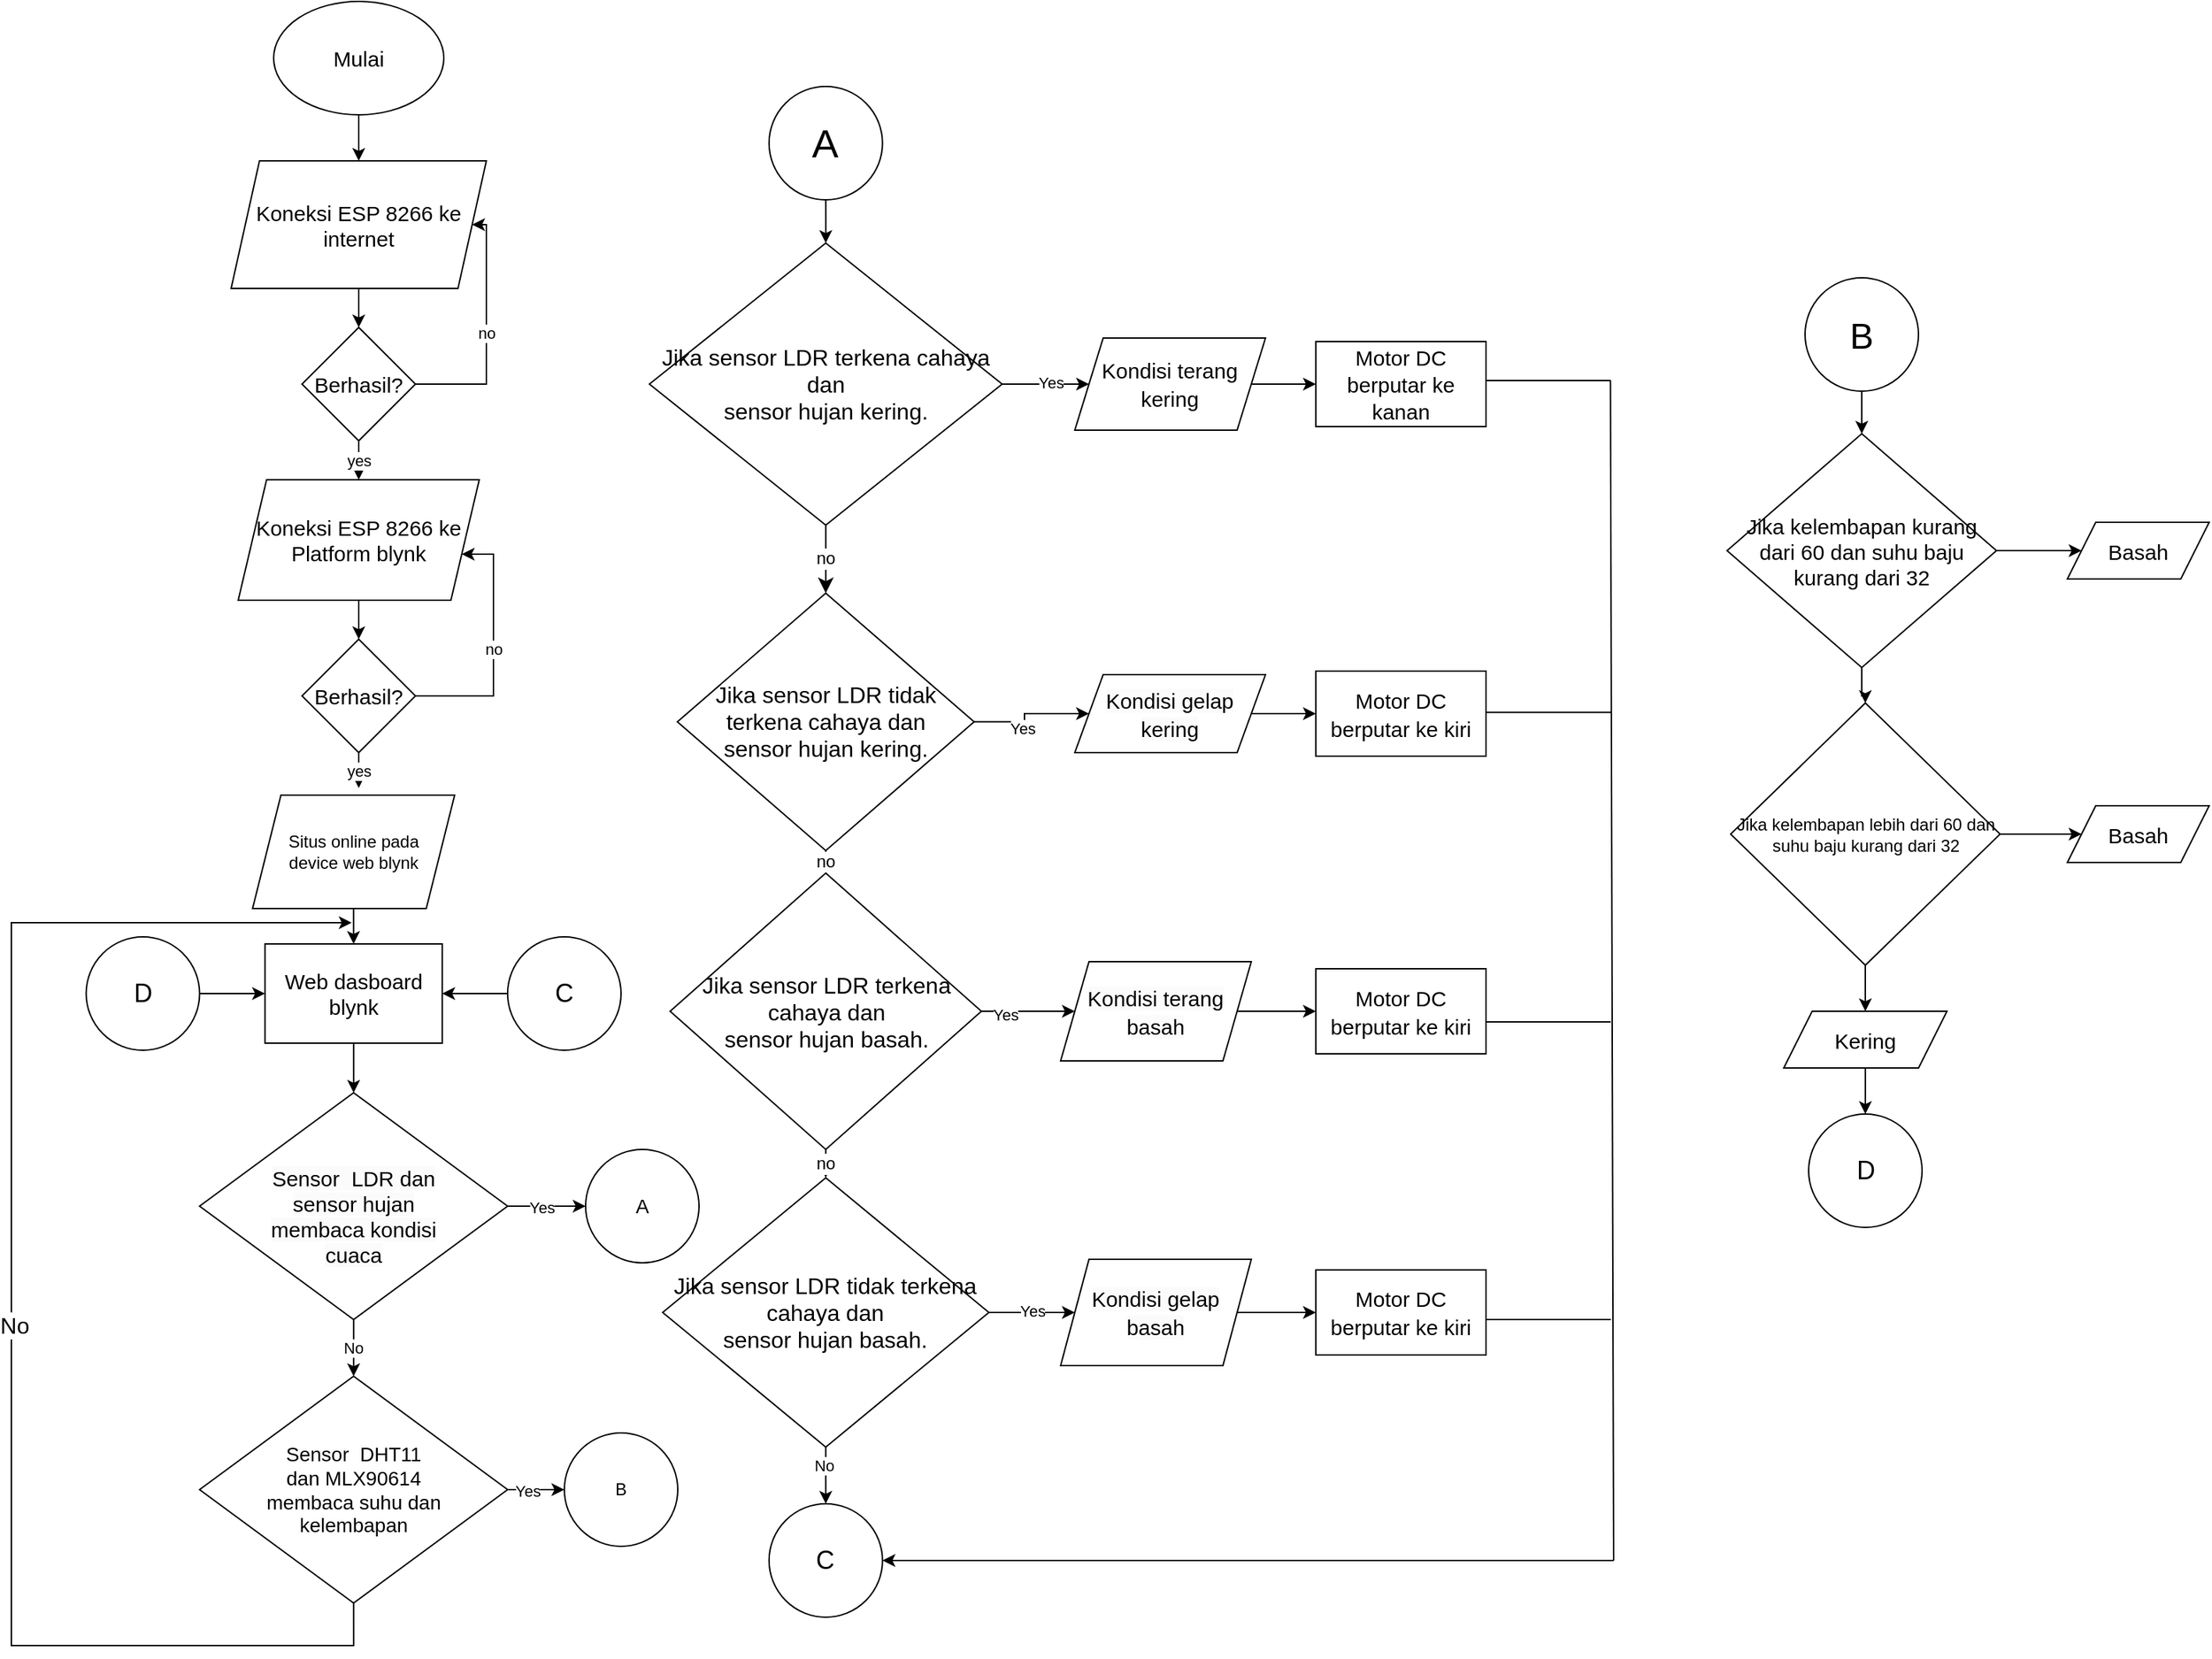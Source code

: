 <mxfile version="21.7.0" type="github">
  <diagram name="Page-1" id="zEenxiM1ftg-XQKxr-S7">
    <mxGraphModel dx="3078" dy="1210" grid="1" gridSize="10" guides="1" tooltips="1" connect="1" arrows="1" fold="1" page="1" pageScale="1" pageWidth="850" pageHeight="1100" math="0" shadow="0">
      <root>
        <mxCell id="0" />
        <mxCell id="1" parent="0" />
        <mxCell id="y-kRnRBMzpcOdpwqVINh-3" value="" style="edgeStyle=orthogonalEdgeStyle;rounded=0;orthogonalLoop=1;jettySize=auto;html=1;" parent="1" source="y-kRnRBMzpcOdpwqVINh-1" target="y-kRnRBMzpcOdpwqVINh-2" edge="1">
          <mxGeometry relative="1" as="geometry" />
        </mxCell>
        <mxCell id="y-kRnRBMzpcOdpwqVINh-1" value="&lt;font style=&quot;font-size: 15px;&quot;&gt;Mulai&lt;/font&gt;" style="ellipse;whiteSpace=wrap;html=1;" parent="1" vertex="1">
          <mxGeometry x="125" y="120" width="120" height="80" as="geometry" />
        </mxCell>
        <mxCell id="y-kRnRBMzpcOdpwqVINh-5" value="" style="edgeStyle=orthogonalEdgeStyle;rounded=0;orthogonalLoop=1;jettySize=auto;html=1;" parent="1" source="y-kRnRBMzpcOdpwqVINh-2" target="y-kRnRBMzpcOdpwqVINh-4" edge="1">
          <mxGeometry relative="1" as="geometry" />
        </mxCell>
        <mxCell id="y-kRnRBMzpcOdpwqVINh-2" value="&lt;font style=&quot;font-size: 15px;&quot;&gt;Koneksi ESP 8266 ke internet&lt;/font&gt;" style="shape=parallelogram;perimeter=parallelogramPerimeter;whiteSpace=wrap;html=1;fixedSize=1;" parent="1" vertex="1">
          <mxGeometry x="95" y="232.5" width="180" height="90" as="geometry" />
        </mxCell>
        <mxCell id="y-kRnRBMzpcOdpwqVINh-6" value="no" style="edgeStyle=orthogonalEdgeStyle;rounded=0;orthogonalLoop=1;jettySize=auto;html=1;entryX=1;entryY=0.5;entryDx=0;entryDy=0;" parent="1" source="y-kRnRBMzpcOdpwqVINh-4" target="y-kRnRBMzpcOdpwqVINh-2" edge="1">
          <mxGeometry relative="1" as="geometry">
            <mxPoint x="255" y="260" as="targetPoint" />
            <Array as="points">
              <mxPoint x="275" y="390" />
              <mxPoint x="275" y="278" />
            </Array>
          </mxGeometry>
        </mxCell>
        <mxCell id="y-kRnRBMzpcOdpwqVINh-8" value="yes" style="edgeStyle=orthogonalEdgeStyle;rounded=0;orthogonalLoop=1;jettySize=auto;html=1;" parent="1" source="y-kRnRBMzpcOdpwqVINh-4" target="y-kRnRBMzpcOdpwqVINh-7" edge="1">
          <mxGeometry relative="1" as="geometry" />
        </mxCell>
        <mxCell id="y-kRnRBMzpcOdpwqVINh-4" value="&lt;font style=&quot;font-size: 15px;&quot;&gt;Berhasil?&lt;/font&gt;" style="rhombus;whiteSpace=wrap;html=1;" parent="1" vertex="1">
          <mxGeometry x="145" y="350" width="80" height="80" as="geometry" />
        </mxCell>
        <mxCell id="y-kRnRBMzpcOdpwqVINh-10" value="" style="edgeStyle=orthogonalEdgeStyle;rounded=0;orthogonalLoop=1;jettySize=auto;html=1;" parent="1" source="y-kRnRBMzpcOdpwqVINh-7" target="y-kRnRBMzpcOdpwqVINh-9" edge="1">
          <mxGeometry relative="1" as="geometry" />
        </mxCell>
        <mxCell id="y-kRnRBMzpcOdpwqVINh-7" value="&lt;font style=&quot;font-size: 15px;&quot;&gt;Koneksi ESP 8266 ke Platform blynk&lt;/font&gt;" style="shape=parallelogram;perimeter=parallelogramPerimeter;whiteSpace=wrap;html=1;fixedSize=1;" parent="1" vertex="1">
          <mxGeometry x="100" y="457.5" width="170" height="85" as="geometry" />
        </mxCell>
        <mxCell id="y-kRnRBMzpcOdpwqVINh-11" value="no" style="edgeStyle=orthogonalEdgeStyle;rounded=0;orthogonalLoop=1;jettySize=auto;html=1;" parent="1" source="y-kRnRBMzpcOdpwqVINh-9" target="y-kRnRBMzpcOdpwqVINh-7" edge="1">
          <mxGeometry relative="1" as="geometry">
            <mxPoint x="295" y="500" as="targetPoint" />
            <Array as="points">
              <mxPoint x="280" y="610" />
              <mxPoint x="280" y="510" />
            </Array>
          </mxGeometry>
        </mxCell>
        <mxCell id="y-kRnRBMzpcOdpwqVINh-13" value="yes" style="edgeStyle=orthogonalEdgeStyle;rounded=0;orthogonalLoop=1;jettySize=auto;html=1;" parent="1" source="y-kRnRBMzpcOdpwqVINh-9" edge="1">
          <mxGeometry relative="1" as="geometry">
            <mxPoint x="185" y="675" as="targetPoint" />
          </mxGeometry>
        </mxCell>
        <mxCell id="y-kRnRBMzpcOdpwqVINh-9" value="&lt;font style=&quot;font-size: 15px;&quot;&gt;Berhasil?&lt;/font&gt;" style="rhombus;whiteSpace=wrap;html=1;" parent="1" vertex="1">
          <mxGeometry x="145" y="570" width="80" height="80" as="geometry" />
        </mxCell>
        <mxCell id="Hu6h2j4dnfVAz4pyyh7L-17" value="" style="edgeStyle=orthogonalEdgeStyle;rounded=0;orthogonalLoop=1;jettySize=auto;html=1;" parent="1" source="y-kRnRBMzpcOdpwqVINh-14" edge="1">
          <mxGeometry relative="1" as="geometry">
            <mxPoint x="181.4" y="890" as="targetPoint" />
          </mxGeometry>
        </mxCell>
        <mxCell id="y-kRnRBMzpcOdpwqVINh-14" value="&lt;font style=&quot;font-size: 15px;&quot;&gt;Web dasboard blynk&lt;/font&gt;" style="whiteSpace=wrap;html=1;" parent="1" vertex="1">
          <mxGeometry x="118.88" y="785" width="125" height="70" as="geometry" />
        </mxCell>
        <mxCell id="LXjlzk6qOp_CAhSYUygN-18" value="no" style="edgeStyle=none;curved=1;rounded=0;orthogonalLoop=1;jettySize=auto;html=1;fontSize=12;startSize=8;endSize=8;" parent="1" source="LXjlzk6qOp_CAhSYUygN-7" target="LXjlzk6qOp_CAhSYUygN-9" edge="1">
          <mxGeometry relative="1" as="geometry" />
        </mxCell>
        <mxCell id="kVnSp6W64oNAchR3ILVk-42" value="" style="edgeStyle=orthogonalEdgeStyle;rounded=0;orthogonalLoop=1;jettySize=auto;html=1;" parent="1" source="LXjlzk6qOp_CAhSYUygN-7" target="LXjlzk6qOp_CAhSYUygN-26" edge="1">
          <mxGeometry relative="1" as="geometry" />
        </mxCell>
        <mxCell id="_Yrf91hZ7ac_h7BNguDA-3" value="Yes" style="edgeLabel;html=1;align=center;verticalAlign=middle;resizable=0;points=[];" parent="kVnSp6W64oNAchR3ILVk-42" vertex="1" connectable="0">
          <mxGeometry x="0.093" y="1" relative="1" as="geometry">
            <mxPoint as="offset" />
          </mxGeometry>
        </mxCell>
        <mxCell id="LXjlzk6qOp_CAhSYUygN-7" value="&lt;font style=&quot;font-size: 16px;&quot;&gt;Jika sensor LDR terkena cahaya dan&lt;br&gt;sensor hujan kering.&lt;/font&gt;" style="rhombus;whiteSpace=wrap;html=1;rounded=0;fontSize=16;" parent="1" vertex="1">
          <mxGeometry x="390" y="290.5" width="248.75" height="199" as="geometry" />
        </mxCell>
        <mxCell id="LXjlzk6qOp_CAhSYUygN-19" value="no" style="edgeStyle=none;curved=1;rounded=0;orthogonalLoop=1;jettySize=auto;html=1;fontSize=12;startSize=8;endSize=8;" parent="1" source="LXjlzk6qOp_CAhSYUygN-9" target="LXjlzk6qOp_CAhSYUygN-10" edge="1">
          <mxGeometry relative="1" as="geometry" />
        </mxCell>
        <mxCell id="kVnSp6W64oNAchR3ILVk-43" value="" style="edgeStyle=orthogonalEdgeStyle;rounded=0;orthogonalLoop=1;jettySize=auto;html=1;" parent="1" source="LXjlzk6qOp_CAhSYUygN-9" target="LXjlzk6qOp_CAhSYUygN-28" edge="1">
          <mxGeometry relative="1" as="geometry" />
        </mxCell>
        <mxCell id="_Yrf91hZ7ac_h7BNguDA-4" value="Yes" style="edgeLabel;html=1;align=center;verticalAlign=middle;resizable=0;points=[];" parent="kVnSp6W64oNAchR3ILVk-43" vertex="1" connectable="0">
          <mxGeometry x="-0.216" y="-4" relative="1" as="geometry">
            <mxPoint as="offset" />
          </mxGeometry>
        </mxCell>
        <mxCell id="LXjlzk6qOp_CAhSYUygN-9" value="Jika sensor LDR tidak terkena cahaya dan&lt;br style=&quot;border-color: var(--border-color);&quot;&gt;sensor hujan kering." style="rhombus;whiteSpace=wrap;html=1;rounded=0;fontSize=16;" parent="1" vertex="1">
          <mxGeometry x="409.72" y="537.5" width="209.29" height="181.59" as="geometry" />
        </mxCell>
        <mxCell id="LXjlzk6qOp_CAhSYUygN-20" value="no" style="edgeStyle=none;curved=1;rounded=0;orthogonalLoop=1;jettySize=auto;html=1;fontSize=12;startSize=8;endSize=8;" parent="1" source="LXjlzk6qOp_CAhSYUygN-10" target="LXjlzk6qOp_CAhSYUygN-11" edge="1">
          <mxGeometry relative="1" as="geometry" />
        </mxCell>
        <mxCell id="kVnSp6W64oNAchR3ILVk-44" value="" style="edgeStyle=orthogonalEdgeStyle;rounded=0;orthogonalLoop=1;jettySize=auto;html=1;" parent="1" source="LXjlzk6qOp_CAhSYUygN-10" target="LXjlzk6qOp_CAhSYUygN-30" edge="1">
          <mxGeometry relative="1" as="geometry" />
        </mxCell>
        <mxCell id="_Yrf91hZ7ac_h7BNguDA-5" value="Yes" style="edgeLabel;html=1;align=center;verticalAlign=middle;resizable=0;points=[];" parent="kVnSp6W64oNAchR3ILVk-44" vertex="1" connectable="0">
          <mxGeometry x="-0.488" y="-2" relative="1" as="geometry">
            <mxPoint as="offset" />
          </mxGeometry>
        </mxCell>
        <mxCell id="LXjlzk6qOp_CAhSYUygN-10" value="Jika sensor LDR terkena cahaya dan&lt;br style=&quot;border-color: var(--border-color);&quot;&gt;sensor hujan basah." style="rhombus;whiteSpace=wrap;html=1;rounded=0;fontSize=16;" parent="1" vertex="1">
          <mxGeometry x="404.61" y="735" width="219.51" height="195" as="geometry" />
        </mxCell>
        <mxCell id="Hu6h2j4dnfVAz4pyyh7L-6" value="" style="edgeStyle=orthogonalEdgeStyle;rounded=0;orthogonalLoop=1;jettySize=auto;html=1;" parent="1" source="LXjlzk6qOp_CAhSYUygN-11" target="LXjlzk6qOp_CAhSYUygN-32" edge="1">
          <mxGeometry relative="1" as="geometry" />
        </mxCell>
        <mxCell id="Hu6h2j4dnfVAz4pyyh7L-7" value="Yes" style="edgeLabel;html=1;align=center;verticalAlign=middle;resizable=0;points=[];" parent="Hu6h2j4dnfVAz4pyyh7L-6" vertex="1" connectable="0">
          <mxGeometry x="-0.014" y="1" relative="1" as="geometry">
            <mxPoint as="offset" />
          </mxGeometry>
        </mxCell>
        <mxCell id="Hu6h2j4dnfVAz4pyyh7L-8" value="" style="edgeStyle=orthogonalEdgeStyle;rounded=0;orthogonalLoop=1;jettySize=auto;html=1;" parent="1" source="LXjlzk6qOp_CAhSYUygN-11" target="kVnSp6W64oNAchR3ILVk-64" edge="1">
          <mxGeometry relative="1" as="geometry" />
        </mxCell>
        <mxCell id="Hu6h2j4dnfVAz4pyyh7L-9" value="No" style="edgeLabel;html=1;align=center;verticalAlign=middle;resizable=0;points=[];" parent="Hu6h2j4dnfVAz4pyyh7L-8" vertex="1" connectable="0">
          <mxGeometry x="-0.388" y="-2" relative="1" as="geometry">
            <mxPoint as="offset" />
          </mxGeometry>
        </mxCell>
        <mxCell id="LXjlzk6qOp_CAhSYUygN-11" value="Jika sensor LDR tidak terkena cahaya dan&lt;br style=&quot;border-color: var(--border-color);&quot;&gt;sensor hujan basah." style="rhombus;whiteSpace=wrap;html=1;rounded=0;fontSize=16;" parent="1" vertex="1">
          <mxGeometry x="399.34" y="950" width="230.06" height="190" as="geometry" />
        </mxCell>
        <mxCell id="kVnSp6W64oNAchR3ILVk-49" value="" style="edgeStyle=orthogonalEdgeStyle;rounded=0;orthogonalLoop=1;jettySize=auto;html=1;" parent="1" source="LXjlzk6qOp_CAhSYUygN-26" target="LXjlzk6qOp_CAhSYUygN-35" edge="1">
          <mxGeometry relative="1" as="geometry" />
        </mxCell>
        <mxCell id="LXjlzk6qOp_CAhSYUygN-26" value="&lt;font style=&quot;font-size: 15px;&quot;&gt;Kondisi terang kering&lt;/font&gt;" style="shape=parallelogram;perimeter=parallelogramPerimeter;whiteSpace=wrap;html=1;fixedSize=1;fontSize=16;rounded=0;" parent="1" vertex="1">
          <mxGeometry x="690" y="357.5" width="134.47" height="65" as="geometry" />
        </mxCell>
        <mxCell id="kVnSp6W64oNAchR3ILVk-50" value="" style="edgeStyle=orthogonalEdgeStyle;rounded=0;orthogonalLoop=1;jettySize=auto;html=1;" parent="1" source="LXjlzk6qOp_CAhSYUygN-28" target="LXjlzk6qOp_CAhSYUygN-37" edge="1">
          <mxGeometry relative="1" as="geometry" />
        </mxCell>
        <mxCell id="LXjlzk6qOp_CAhSYUygN-28" value="&lt;span style=&quot;color: rgb(0, 0, 0); font-family: Helvetica; font-style: normal; font-variant-ligatures: normal; font-variant-caps: normal; font-weight: 400; letter-spacing: normal; orphans: 2; text-align: center; text-indent: 0px; text-transform: none; widows: 2; word-spacing: 0px; -webkit-text-stroke-width: 0px; background-color: rgb(251, 251, 251); text-decoration-thickness: initial; text-decoration-style: initial; text-decoration-color: initial; float: none; display: inline !important;&quot;&gt;&lt;font style=&quot;font-size: 15px;&quot;&gt;Kondisi gelap kering&lt;/font&gt;&lt;/span&gt;" style="shape=parallelogram;perimeter=parallelogramPerimeter;whiteSpace=wrap;html=1;fixedSize=1;fontSize=16;rounded=0;" parent="1" vertex="1">
          <mxGeometry x="690" y="595" width="134.47" height="55" as="geometry" />
        </mxCell>
        <mxCell id="kVnSp6W64oNAchR3ILVk-51" value="" style="edgeStyle=orthogonalEdgeStyle;rounded=0;orthogonalLoop=1;jettySize=auto;html=1;" parent="1" source="LXjlzk6qOp_CAhSYUygN-30" target="LXjlzk6qOp_CAhSYUygN-38" edge="1">
          <mxGeometry relative="1" as="geometry" />
        </mxCell>
        <mxCell id="LXjlzk6qOp_CAhSYUygN-30" value="&lt;span style=&quot;color: rgb(0, 0, 0); font-family: Helvetica; font-style: normal; font-variant-ligatures: normal; font-variant-caps: normal; font-weight: 400; letter-spacing: normal; orphans: 2; text-align: center; text-indent: 0px; text-transform: none; widows: 2; word-spacing: 0px; -webkit-text-stroke-width: 0px; background-color: rgb(251, 251, 251); text-decoration-thickness: initial; text-decoration-style: initial; text-decoration-color: initial; float: none; display: inline !important;&quot;&gt;&lt;font style=&quot;font-size: 15px;&quot;&gt;Kondisi terang basah&lt;/font&gt;&lt;/span&gt;" style="shape=parallelogram;perimeter=parallelogramPerimeter;whiteSpace=wrap;html=1;fixedSize=1;fontSize=16;rounded=0;" parent="1" vertex="1">
          <mxGeometry x="680" y="797.5" width="134.47" height="70" as="geometry" />
        </mxCell>
        <mxCell id="Hu6h2j4dnfVAz4pyyh7L-3" style="edgeStyle=orthogonalEdgeStyle;rounded=0;orthogonalLoop=1;jettySize=auto;html=1;entryX=0;entryY=0.5;entryDx=0;entryDy=0;" parent="1" source="LXjlzk6qOp_CAhSYUygN-32" target="LXjlzk6qOp_CAhSYUygN-39" edge="1">
          <mxGeometry relative="1" as="geometry" />
        </mxCell>
        <mxCell id="LXjlzk6qOp_CAhSYUygN-32" value="&lt;span style=&quot;color: rgb(0, 0, 0); font-family: Helvetica; font-style: normal; font-variant-ligatures: normal; font-variant-caps: normal; font-weight: 400; letter-spacing: normal; orphans: 2; text-align: center; text-indent: 0px; text-transform: none; widows: 2; word-spacing: 0px; -webkit-text-stroke-width: 0px; background-color: rgb(251, 251, 251); text-decoration-thickness: initial; text-decoration-style: initial; text-decoration-color: initial; float: none; display: inline !important;&quot;&gt;&lt;font style=&quot;font-size: 15px;&quot;&gt;Kondisi gelap basah&lt;/font&gt;&lt;/span&gt;" style="shape=parallelogram;perimeter=parallelogramPerimeter;whiteSpace=wrap;html=1;fixedSize=1;fontSize=16;rounded=0;" parent="1" vertex="1">
          <mxGeometry x="680" y="1007.5" width="134.47" height="75" as="geometry" />
        </mxCell>
        <mxCell id="LXjlzk6qOp_CAhSYUygN-35" value="&lt;font style=&quot;font-size: 15px;&quot;&gt;Motor DC berputar ke kanan&lt;/font&gt;" style="whiteSpace=wrap;html=1;fontSize=16;rounded=0;" parent="1" vertex="1">
          <mxGeometry x="860" y="360" width="120" height="60" as="geometry" />
        </mxCell>
        <mxCell id="LXjlzk6qOp_CAhSYUygN-37" value="&lt;font style=&quot;font-size: 15px;&quot;&gt;Motor DC berputar ke kiri&lt;/font&gt;" style="whiteSpace=wrap;html=1;fontSize=16;rounded=0;" parent="1" vertex="1">
          <mxGeometry x="860" y="592.5" width="120" height="60" as="geometry" />
        </mxCell>
        <mxCell id="LXjlzk6qOp_CAhSYUygN-38" value="&lt;font style=&quot;font-size: 15px;&quot;&gt;Motor DC berputar ke kiri&lt;/font&gt;" style="whiteSpace=wrap;html=1;fontSize=16;rounded=0;" parent="1" vertex="1">
          <mxGeometry x="860" y="802.5" width="120" height="60" as="geometry" />
        </mxCell>
        <mxCell id="LXjlzk6qOp_CAhSYUygN-39" value="&lt;font style=&quot;font-size: 15px;&quot;&gt;Motor DC berputar ke kiri&lt;/font&gt;" style="whiteSpace=wrap;html=1;fontSize=16;rounded=0;" parent="1" vertex="1">
          <mxGeometry x="860" y="1015" width="120" height="60" as="geometry" />
        </mxCell>
        <mxCell id="Hu6h2j4dnfVAz4pyyh7L-15" style="edgeStyle=orthogonalEdgeStyle;rounded=0;orthogonalLoop=1;jettySize=auto;html=1;entryX=0.5;entryY=0;entryDx=0;entryDy=0;" parent="1" source="kVnSp6W64oNAchR3ILVk-6" target="LXjlzk6qOp_CAhSYUygN-7" edge="1">
          <mxGeometry relative="1" as="geometry" />
        </mxCell>
        <mxCell id="kVnSp6W64oNAchR3ILVk-6" value="&lt;font style=&quot;font-size: 28px;&quot;&gt;A&lt;/font&gt;" style="ellipse;whiteSpace=wrap;html=1;" parent="1" vertex="1">
          <mxGeometry x="474.37" y="180" width="80" height="80" as="geometry" />
        </mxCell>
        <mxCell id="kVnSp6W64oNAchR3ILVk-26" value="" style="edgeStyle=orthogonalEdgeStyle;rounded=0;orthogonalLoop=1;jettySize=auto;html=1;" parent="1" source="kVnSp6W64oNAchR3ILVk-14" target="kVnSp6W64oNAchR3ILVk-15" edge="1">
          <mxGeometry relative="1" as="geometry" />
        </mxCell>
        <mxCell id="kVnSp6W64oNAchR3ILVk-14" value="&lt;font style=&quot;font-size: 25px;&quot;&gt;B&lt;/font&gt;" style="ellipse;whiteSpace=wrap;html=1;aspect=fixed;" parent="1" vertex="1">
          <mxGeometry x="1205" y="315" width="80" height="80" as="geometry" />
        </mxCell>
        <mxCell id="kVnSp6W64oNAchR3ILVk-24" value="" style="edgeStyle=orthogonalEdgeStyle;rounded=0;orthogonalLoop=1;jettySize=auto;html=1;" parent="1" source="kVnSp6W64oNAchR3ILVk-15" target="kVnSp6W64oNAchR3ILVk-19" edge="1">
          <mxGeometry relative="1" as="geometry" />
        </mxCell>
        <mxCell id="kVnSp6W64oNAchR3ILVk-29" value="" style="edgeStyle=orthogonalEdgeStyle;rounded=0;orthogonalLoop=1;jettySize=auto;html=1;" parent="1" source="kVnSp6W64oNAchR3ILVk-15" target="kVnSp6W64oNAchR3ILVk-28" edge="1">
          <mxGeometry relative="1" as="geometry" />
        </mxCell>
        <mxCell id="kVnSp6W64oNAchR3ILVk-15" value="&lt;font style=&quot;font-size: 15px;&quot;&gt;Jika kelembapan kurang dari 60 dan suhu baju kurang dari 32&lt;/font&gt;" style="rhombus;whiteSpace=wrap;html=1;" parent="1" vertex="1">
          <mxGeometry x="1150" y="425" width="190" height="165" as="geometry" />
        </mxCell>
        <mxCell id="kVnSp6W64oNAchR3ILVk-31" value="" style="edgeStyle=orthogonalEdgeStyle;rounded=0;orthogonalLoop=1;jettySize=auto;html=1;" parent="1" source="kVnSp6W64oNAchR3ILVk-19" target="kVnSp6W64oNAchR3ILVk-30" edge="1">
          <mxGeometry relative="1" as="geometry" />
        </mxCell>
        <mxCell id="kVnSp6W64oNAchR3ILVk-33" value="" style="edgeStyle=orthogonalEdgeStyle;rounded=0;orthogonalLoop=1;jettySize=auto;html=1;" parent="1" source="kVnSp6W64oNAchR3ILVk-19" target="kVnSp6W64oNAchR3ILVk-32" edge="1">
          <mxGeometry relative="1" as="geometry" />
        </mxCell>
        <mxCell id="kVnSp6W64oNAchR3ILVk-19" value="Jika kelembapan lebih dari 60 dan suhu baju kurang dari 32" style="rhombus;whiteSpace=wrap;html=1;" parent="1" vertex="1">
          <mxGeometry x="1152.54" y="615" width="190" height="185" as="geometry" />
        </mxCell>
        <mxCell id="kVnSp6W64oNAchR3ILVk-28" value="&lt;font style=&quot;font-size: 15px;&quot;&gt;Basah&lt;/font&gt;" style="shape=parallelogram;perimeter=parallelogramPerimeter;whiteSpace=wrap;html=1;fixedSize=1;" parent="1" vertex="1">
          <mxGeometry x="1390" y="487.5" width="100" height="40" as="geometry" />
        </mxCell>
        <mxCell id="kVnSp6W64oNAchR3ILVk-30" value="&lt;font style=&quot;font-size: 15px;&quot;&gt;Basah&lt;/font&gt;" style="shape=parallelogram;perimeter=parallelogramPerimeter;whiteSpace=wrap;html=1;fixedSize=1;" parent="1" vertex="1">
          <mxGeometry x="1390" y="687.5" width="100" height="40" as="geometry" />
        </mxCell>
        <mxCell id="kVnSp6W64oNAchR3ILVk-63" value="" style="edgeStyle=orthogonalEdgeStyle;rounded=0;orthogonalLoop=1;jettySize=auto;html=1;" parent="1" source="kVnSp6W64oNAchR3ILVk-32" target="kVnSp6W64oNAchR3ILVk-62" edge="1">
          <mxGeometry relative="1" as="geometry" />
        </mxCell>
        <mxCell id="kVnSp6W64oNAchR3ILVk-32" value="&lt;font style=&quot;font-size: 15px;&quot;&gt;Kering&lt;/font&gt;" style="shape=parallelogram;perimeter=parallelogramPerimeter;whiteSpace=wrap;html=1;fixedSize=1;" parent="1" vertex="1">
          <mxGeometry x="1190" y="832.5" width="115.07" height="40" as="geometry" />
        </mxCell>
        <mxCell id="kVnSp6W64oNAchR3ILVk-62" value="&lt;span style=&quot;font-size: 18px;&quot;&gt;D&lt;/span&gt;" style="ellipse;whiteSpace=wrap;html=1;" parent="1" vertex="1">
          <mxGeometry x="1207.535" y="905" width="80" height="80" as="geometry" />
        </mxCell>
        <mxCell id="kVnSp6W64oNAchR3ILVk-64" value="&lt;font style=&quot;font-size: 18px;&quot;&gt;C&lt;/font&gt;" style="ellipse;whiteSpace=wrap;html=1;" parent="1" vertex="1">
          <mxGeometry x="474.375" y="1180" width="80" height="80" as="geometry" />
        </mxCell>
        <mxCell id="_Yrf91hZ7ac_h7BNguDA-2" value="" style="endArrow=none;html=1;rounded=0;" parent="1" edge="1">
          <mxGeometry width="50" height="50" relative="1" as="geometry">
            <mxPoint x="1070" y="1220" as="sourcePoint" />
            <mxPoint x="1067.76" y="387.5" as="targetPoint" />
          </mxGeometry>
        </mxCell>
        <mxCell id="Hu6h2j4dnfVAz4pyyh7L-14" value="" style="endArrow=none;html=1;rounded=0;exitX=1;exitY=0.5;exitDx=0;exitDy=0;" parent="1" edge="1">
          <mxGeometry width="50" height="50" relative="1" as="geometry">
            <mxPoint x="980" y="621.59" as="sourcePoint" />
            <mxPoint x="1068" y="621.59" as="targetPoint" />
          </mxGeometry>
        </mxCell>
        <mxCell id="Hu6h2j4dnfVAz4pyyh7L-27" value="&lt;font style=&quot;font-size: 14px;&quot;&gt;A&lt;/font&gt;" style="ellipse;whiteSpace=wrap;html=1;" parent="1" vertex="1">
          <mxGeometry x="344.995" y="930" width="80" height="80" as="geometry" />
        </mxCell>
        <mxCell id="Hu6h2j4dnfVAz4pyyh7L-39" value="" style="edgeStyle=orthogonalEdgeStyle;rounded=0;orthogonalLoop=1;jettySize=auto;html=1;" parent="1" source="Hu6h2j4dnfVAz4pyyh7L-38" target="y-kRnRBMzpcOdpwqVINh-14" edge="1">
          <mxGeometry relative="1" as="geometry" />
        </mxCell>
        <mxCell id="Hu6h2j4dnfVAz4pyyh7L-38" value="Situs online pada&lt;br&gt;device web blynk" style="shape=parallelogram;perimeter=parallelogramPerimeter;whiteSpace=wrap;html=1;fixedSize=1;" parent="1" vertex="1">
          <mxGeometry x="110.13" y="680" width="142.5" height="80" as="geometry" />
        </mxCell>
        <mxCell id="Hu6h2j4dnfVAz4pyyh7L-43" value="" style="edgeStyle=orthogonalEdgeStyle;rounded=0;orthogonalLoop=1;jettySize=auto;html=1;" parent="1" source="Hu6h2j4dnfVAz4pyyh7L-40" edge="1">
          <mxGeometry relative="1" as="geometry">
            <mxPoint x="181.38" y="1090" as="targetPoint" />
          </mxGeometry>
        </mxCell>
        <mxCell id="Hu6h2j4dnfVAz4pyyh7L-45" value="No" style="edgeLabel;html=1;align=center;verticalAlign=middle;resizable=0;points=[];" parent="Hu6h2j4dnfVAz4pyyh7L-43" vertex="1" connectable="0">
          <mxGeometry x="0.021" y="-1" relative="1" as="geometry">
            <mxPoint as="offset" />
          </mxGeometry>
        </mxCell>
        <mxCell id="Hu6h2j4dnfVAz4pyyh7L-44" value="" style="edgeStyle=orthogonalEdgeStyle;rounded=0;orthogonalLoop=1;jettySize=auto;html=1;" parent="1" source="Hu6h2j4dnfVAz4pyyh7L-40" target="Hu6h2j4dnfVAz4pyyh7L-27" edge="1">
          <mxGeometry relative="1" as="geometry" />
        </mxCell>
        <mxCell id="Hu6h2j4dnfVAz4pyyh7L-46" value="Yes" style="edgeLabel;html=1;align=center;verticalAlign=middle;resizable=0;points=[];" parent="Hu6h2j4dnfVAz4pyyh7L-44" vertex="1" connectable="0">
          <mxGeometry x="-0.145" y="-1" relative="1" as="geometry">
            <mxPoint as="offset" />
          </mxGeometry>
        </mxCell>
        <mxCell id="Hu6h2j4dnfVAz4pyyh7L-40" value="&lt;br&gt;&lt;span style=&quot;color: rgb(0, 0, 0); font-family: Helvetica; font-size: 15px; font-style: normal; font-variant-ligatures: normal; font-variant-caps: normal; font-weight: 400; letter-spacing: normal; orphans: 2; text-align: center; text-indent: 0px; text-transform: none; widows: 2; word-spacing: 0px; -webkit-text-stroke-width: 0px; background-color: rgb(251, 251, 251); text-decoration-thickness: initial; text-decoration-style: initial; text-decoration-color: initial; float: none; display: inline !important;&quot;&gt;Sensor&amp;nbsp; LDR dan &lt;br&gt;sensor hujan&lt;br&gt;membaca kondisi&lt;br&gt;cuaca&lt;/span&gt;&lt;br&gt;" style="rhombus;whiteSpace=wrap;html=1;" parent="1" vertex="1">
          <mxGeometry x="72.76" y="890" width="217.24" height="160" as="geometry" />
        </mxCell>
        <mxCell id="Hu6h2j4dnfVAz4pyyh7L-47" value="" style="endArrow=none;html=1;rounded=0;exitX=1;exitY=0.5;exitDx=0;exitDy=0;" parent="1" edge="1">
          <mxGeometry width="50" height="50" relative="1" as="geometry">
            <mxPoint x="980" y="387.5" as="sourcePoint" />
            <mxPoint x="1068" y="387.5" as="targetPoint" />
          </mxGeometry>
        </mxCell>
        <mxCell id="Hu6h2j4dnfVAz4pyyh7L-54" value="" style="edgeStyle=orthogonalEdgeStyle;rounded=0;orthogonalLoop=1;jettySize=auto;html=1;" parent="1" source="Hu6h2j4dnfVAz4pyyh7L-49" target="Hu6h2j4dnfVAz4pyyh7L-53" edge="1">
          <mxGeometry relative="1" as="geometry" />
        </mxCell>
        <mxCell id="gNb4n_riWi-4zhmhALAo-2" value="Yes" style="edgeLabel;html=1;align=center;verticalAlign=middle;resizable=0;points=[];" parent="Hu6h2j4dnfVAz4pyyh7L-54" vertex="1" connectable="0">
          <mxGeometry x="-0.305" y="-1" relative="1" as="geometry">
            <mxPoint as="offset" />
          </mxGeometry>
        </mxCell>
        <mxCell id="dsXdGWLYEAB62rZqZ-uf-1" style="edgeStyle=orthogonalEdgeStyle;rounded=0;orthogonalLoop=1;jettySize=auto;html=1;exitX=0.5;exitY=1;exitDx=0;exitDy=0;" edge="1" parent="1" source="Hu6h2j4dnfVAz4pyyh7L-49">
          <mxGeometry relative="1" as="geometry">
            <mxPoint x="180" y="770" as="targetPoint" />
            <Array as="points">
              <mxPoint x="181" y="1280" />
              <mxPoint x="-60" y="1280" />
              <mxPoint x="-60" y="770" />
              <mxPoint x="170" y="770" />
            </Array>
          </mxGeometry>
        </mxCell>
        <mxCell id="dsXdGWLYEAB62rZqZ-uf-2" value="&lt;font style=&quot;font-size: 16px;&quot;&gt;No&lt;/font&gt;" style="edgeLabel;html=1;align=center;verticalAlign=middle;resizable=0;points=[];" vertex="1" connectable="0" parent="dsXdGWLYEAB62rZqZ-uf-1">
          <mxGeometry x="-0.025" y="-2" relative="1" as="geometry">
            <mxPoint as="offset" />
          </mxGeometry>
        </mxCell>
        <mxCell id="Hu6h2j4dnfVAz4pyyh7L-49" value="&lt;font style=&quot;font-size: 14px;&quot;&gt;Sensor&amp;nbsp; DHT11&lt;br&gt;dan MLX90614&lt;br&gt;membaca suhu dan&lt;br&gt;kelembapan&lt;/font&gt;" style="rhombus;whiteSpace=wrap;html=1;" parent="1" vertex="1">
          <mxGeometry x="72.76" y="1090" width="217.24" height="160" as="geometry" />
        </mxCell>
        <mxCell id="Hu6h2j4dnfVAz4pyyh7L-53" value="B" style="ellipse;whiteSpace=wrap;html=1;" parent="1" vertex="1">
          <mxGeometry x="330" y="1130" width="80" height="80" as="geometry" />
        </mxCell>
        <mxCell id="gNb4n_riWi-4zhmhALAo-5" value="" style="edgeStyle=orthogonalEdgeStyle;rounded=0;orthogonalLoop=1;jettySize=auto;html=1;" parent="1" source="gNb4n_riWi-4zhmhALAo-4" target="y-kRnRBMzpcOdpwqVINh-14" edge="1">
          <mxGeometry relative="1" as="geometry" />
        </mxCell>
        <mxCell id="gNb4n_riWi-4zhmhALAo-4" value="&lt;font style=&quot;font-size: 18px;&quot;&gt;C&lt;/font&gt;" style="ellipse;whiteSpace=wrap;html=1;" parent="1" vertex="1">
          <mxGeometry x="289.995" y="780" width="80" height="80" as="geometry" />
        </mxCell>
        <mxCell id="gNb4n_riWi-4zhmhALAo-7" value="" style="edgeStyle=orthogonalEdgeStyle;rounded=0;orthogonalLoop=1;jettySize=auto;html=1;" parent="1" source="gNb4n_riWi-4zhmhALAo-6" target="y-kRnRBMzpcOdpwqVINh-14" edge="1">
          <mxGeometry relative="1" as="geometry" />
        </mxCell>
        <mxCell id="gNb4n_riWi-4zhmhALAo-6" value="&lt;span style=&quot;font-size: 18px;&quot;&gt;D&lt;/span&gt;" style="ellipse;whiteSpace=wrap;html=1;" parent="1" vertex="1">
          <mxGeometry x="-7.235" y="780" width="80" height="80" as="geometry" />
        </mxCell>
        <mxCell id="gNb4n_riWi-4zhmhALAo-9" value="" style="endArrow=none;html=1;rounded=0;exitX=1;exitY=0.5;exitDx=0;exitDy=0;" parent="1" edge="1">
          <mxGeometry width="50" height="50" relative="1" as="geometry">
            <mxPoint x="980" y="840" as="sourcePoint" />
            <mxPoint x="1068" y="840" as="targetPoint" />
          </mxGeometry>
        </mxCell>
        <mxCell id="gNb4n_riWi-4zhmhALAo-10" value="" style="endArrow=none;html=1;rounded=0;exitX=1;exitY=0.5;exitDx=0;exitDy=0;" parent="1" edge="1">
          <mxGeometry width="50" height="50" relative="1" as="geometry">
            <mxPoint x="980" y="1050" as="sourcePoint" />
            <mxPoint x="1068" y="1050" as="targetPoint" />
          </mxGeometry>
        </mxCell>
        <mxCell id="gNb4n_riWi-4zhmhALAo-11" value="" style="endArrow=classic;html=1;rounded=0;entryX=1;entryY=0.5;entryDx=0;entryDy=0;" parent="1" target="kVnSp6W64oNAchR3ILVk-64" edge="1">
          <mxGeometry width="50" height="50" relative="1" as="geometry">
            <mxPoint x="1070" y="1220" as="sourcePoint" />
            <mxPoint x="824.47" y="1210" as="targetPoint" />
          </mxGeometry>
        </mxCell>
      </root>
    </mxGraphModel>
  </diagram>
</mxfile>
